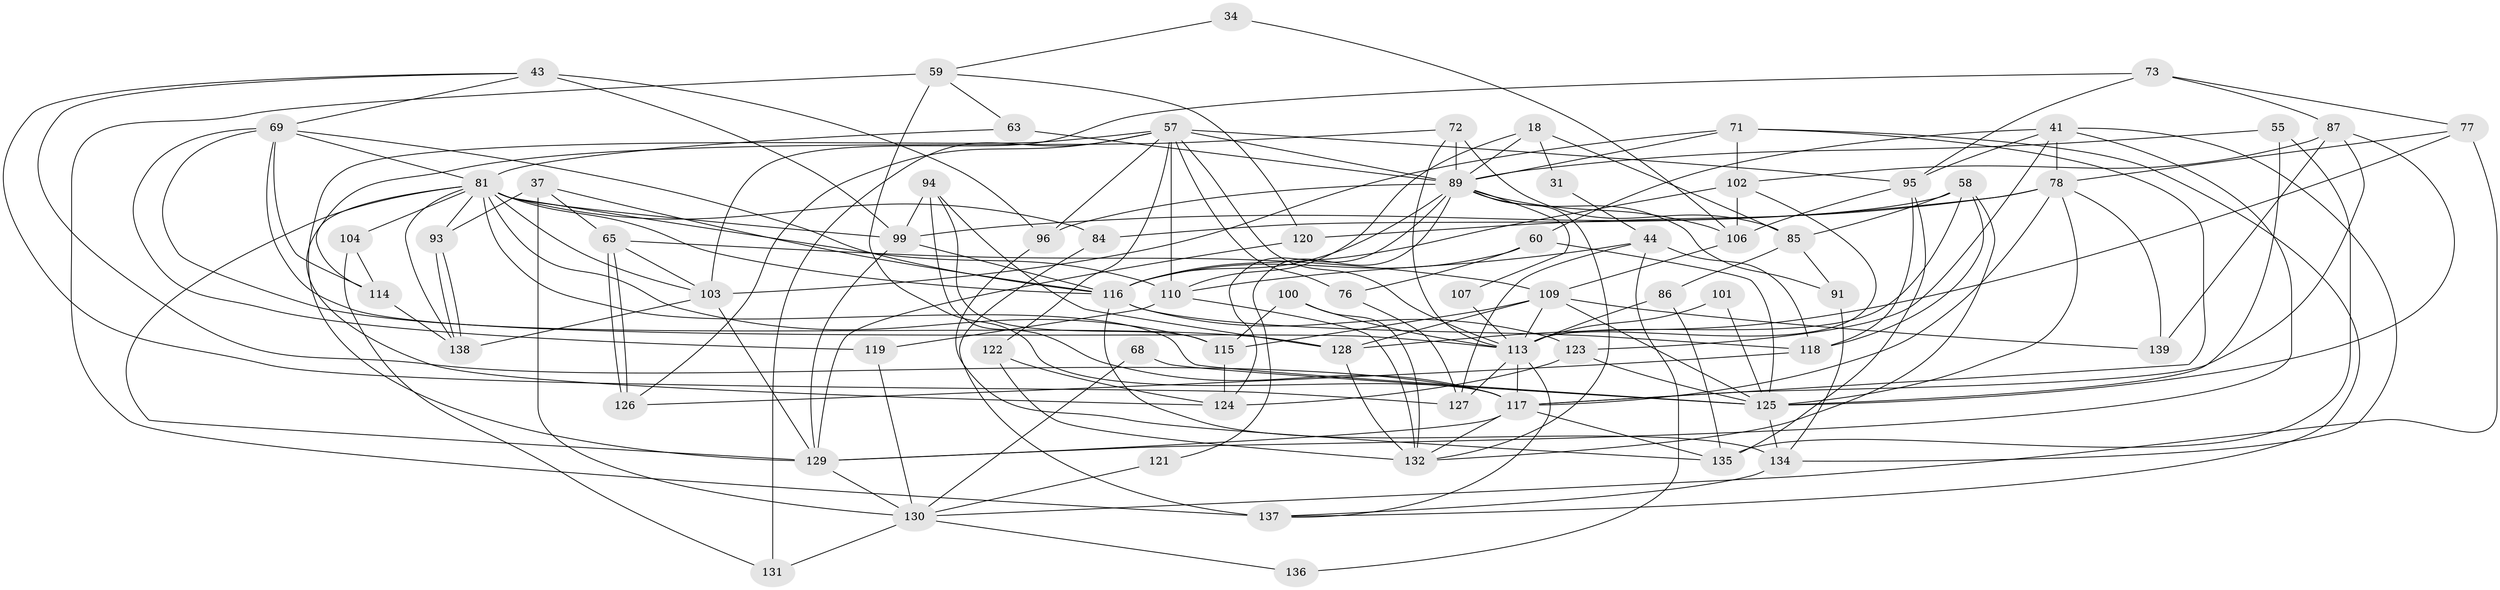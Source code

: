 // original degree distribution, {4: 0.31654676258992803, 5: 0.22302158273381295, 3: 0.19424460431654678, 2: 0.14388489208633093, 6: 0.1079136690647482, 7: 0.014388489208633094}
// Generated by graph-tools (version 1.1) at 2025/49/03/09/25 04:49:12]
// undirected, 69 vertices, 175 edges
graph export_dot {
graph [start="1"]
  node [color=gray90,style=filled];
  18;
  31;
  34;
  37 [super="+19"];
  41 [super="+5"];
  43;
  44 [super="+25+36"];
  55;
  57 [super="+54"];
  58;
  59;
  60;
  63;
  65;
  68;
  69 [super="+61"];
  71 [super="+62"];
  72;
  73;
  76;
  77;
  78 [super="+20"];
  81 [super="+11+33+49"];
  84 [super="+79"];
  85;
  86;
  87;
  89 [super="+74"];
  91 [super="+26"];
  93;
  94;
  95 [super="+9"];
  96 [super="+64"];
  99 [super="+51+24"];
  100;
  101;
  102 [super="+2+45"];
  103 [super="+56"];
  104;
  106 [super="+35"];
  107;
  109 [super="+97"];
  110 [super="+90"];
  113 [super="+82"];
  114 [super="+105"];
  115 [super="+6+112"];
  116 [super="+12+88"];
  117 [super="+23+83"];
  118 [super="+53"];
  119;
  120;
  121;
  122;
  123;
  124;
  125 [super="+32+108"];
  126;
  127;
  128 [super="+47"];
  129 [super="+38+92"];
  130 [super="+111"];
  131;
  132 [super="+66+13+70"];
  134 [super="+46"];
  135 [super="+75"];
  136;
  137 [super="+133"];
  138;
  139 [super="+16"];
  18 -- 85;
  18 -- 110;
  18 -- 31;
  18 -- 89;
  31 -- 44;
  34 -- 59;
  34 -- 106;
  37 -- 93 [weight=2];
  37 -- 130 [weight=2];
  37 -- 65;
  37 -- 116;
  41 -- 78;
  41 -- 134;
  41 -- 123;
  41 -- 60;
  41 -- 95;
  41 -- 129 [weight=2];
  43 -- 127;
  43 -- 69;
  43 -- 96 [weight=2];
  43 -- 99;
  43 -- 117;
  44 -- 136;
  44 -- 110 [weight=2];
  44 -- 127 [weight=2];
  44 -- 118;
  55 -- 135;
  55 -- 125;
  55 -- 89;
  57 -- 122;
  57 -- 96;
  57 -- 110 [weight=2];
  57 -- 131;
  57 -- 129;
  57 -- 113;
  57 -- 126;
  57 -- 76;
  57 -- 95;
  57 -- 89;
  58 -- 85;
  58 -- 113;
  58 -- 84;
  58 -- 118;
  58 -- 132;
  59 -- 120;
  59 -- 63;
  59 -- 137 [weight=2];
  59 -- 117;
  60 -- 116;
  60 -- 76;
  60 -- 125 [weight=3];
  63 -- 89 [weight=2];
  63 -- 81;
  65 -- 126;
  65 -- 126;
  65 -- 109;
  65 -- 103;
  68 -- 130;
  68 -- 125;
  69 -- 119;
  69 -- 114 [weight=2];
  69 -- 128;
  69 -- 81;
  69 -- 113;
  69 -- 116;
  71 -- 137;
  71 -- 102;
  71 -- 103;
  71 -- 117;
  71 -- 89;
  72 -- 113;
  72 -- 85;
  72 -- 114;
  72 -- 89 [weight=2];
  73 -- 87;
  73 -- 77;
  73 -- 95;
  73 -- 103;
  76 -- 127;
  77 -- 78;
  77 -- 128;
  77 -- 130 [weight=2];
  78 -- 99 [weight=2];
  78 -- 117;
  78 -- 120;
  78 -- 139;
  78 -- 125;
  81 -- 104;
  81 -- 129;
  81 -- 99;
  81 -- 115 [weight=2];
  81 -- 138;
  81 -- 103;
  81 -- 110;
  81 -- 116;
  81 -- 84;
  81 -- 125;
  81 -- 124;
  81 -- 93;
  84 -- 137;
  85 -- 86;
  85 -- 91;
  86 -- 135;
  86 -- 113;
  87 -- 125;
  87 -- 102;
  87 -- 139;
  87 -- 117;
  89 -- 116 [weight=2];
  89 -- 96;
  89 -- 121;
  89 -- 132;
  89 -- 106;
  89 -- 107;
  89 -- 91;
  89 -- 124;
  91 -- 134;
  93 -- 138;
  93 -- 138;
  94 -- 99;
  94 -- 117;
  94 -- 128;
  94 -- 115;
  95 -- 118;
  95 -- 135 [weight=2];
  95 -- 106;
  96 -- 135;
  99 -- 116 [weight=4];
  99 -- 129 [weight=3];
  100 -- 132;
  100 -- 115;
  100 -- 113;
  101 -- 113;
  101 -- 125;
  102 -- 113;
  102 -- 106;
  102 -- 116 [weight=2];
  103 -- 129 [weight=3];
  103 -- 138;
  104 -- 131;
  104 -- 114;
  106 -- 109 [weight=2];
  107 -- 113;
  109 -- 125;
  109 -- 128;
  109 -- 115;
  109 -- 139;
  109 -- 113;
  110 -- 132;
  110 -- 119;
  113 -- 117 [weight=2];
  113 -- 137;
  113 -- 127;
  114 -- 138;
  115 -- 124;
  116 -- 123;
  116 -- 134;
  116 -- 118;
  117 -- 129 [weight=2];
  117 -- 135;
  117 -- 132;
  118 -- 126;
  119 -- 130;
  120 -- 129;
  121 -- 130;
  122 -- 124;
  122 -- 132;
  123 -- 124;
  123 -- 125;
  125 -- 134;
  128 -- 132;
  129 -- 130;
  130 -- 131;
  130 -- 136;
  134 -- 137;
}
